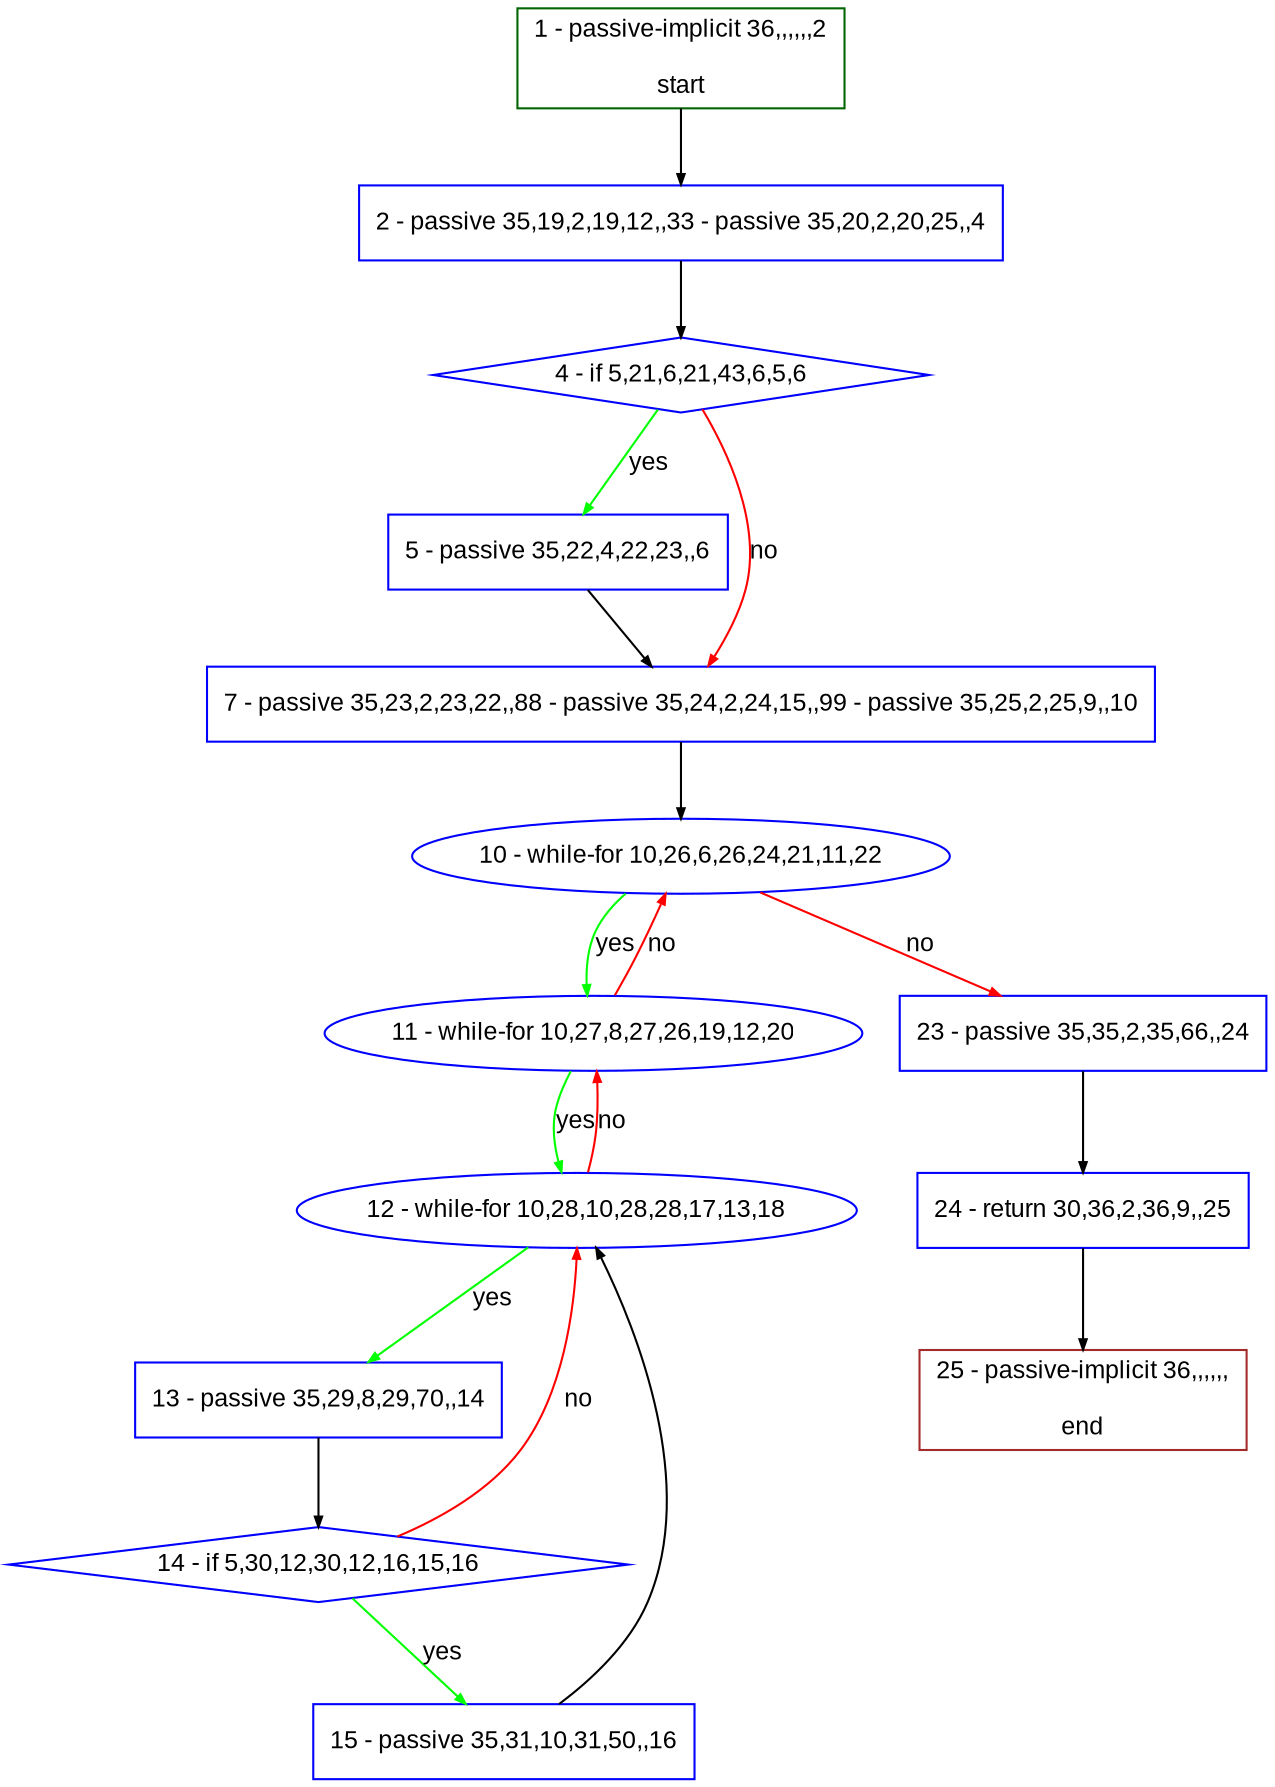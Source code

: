 digraph "" {
  graph [pack="true", label="", fontsize="12", packmode="clust", fontname="Arial", fillcolor="#FFFFCC", bgcolor="white", style="rounded,filled", compound="true"];
  node [node_initialized="no", label="", color="grey", fontsize="12", fillcolor="white", fontname="Arial", style="filled", shape="rectangle", compound="true", fixedsize="false"];
  edge [fontcolor="black", arrowhead="normal", arrowtail="none", arrowsize="0.5", ltail="", label="", color="black", fontsize="12", lhead="", fontname="Arial", dir="forward", compound="true"];
  __N1 [label="2 - passive 35,19,2,19,12,,33 - passive 35,20,2,20,25,,4", color="#0000ff", fillcolor="#ffffff", style="filled", shape="box"];
  __N2 [label="1 - passive-implicit 36,,,,,,2\n\nstart", color="#006400", fillcolor="#ffffff", style="filled", shape="box"];
  __N3 [label="4 - if 5,21,6,21,43,6,5,6", color="#0000ff", fillcolor="#ffffff", style="filled", shape="diamond"];
  __N4 [label="5 - passive 35,22,4,22,23,,6", color="#0000ff", fillcolor="#ffffff", style="filled", shape="box"];
  __N5 [label="7 - passive 35,23,2,23,22,,88 - passive 35,24,2,24,15,,99 - passive 35,25,2,25,9,,10", color="#0000ff", fillcolor="#ffffff", style="filled", shape="box"];
  __N6 [label="10 - while-for 10,26,6,26,24,21,11,22", color="#0000ff", fillcolor="#ffffff", style="filled", shape="oval"];
  __N7 [label="11 - while-for 10,27,8,27,26,19,12,20", color="#0000ff", fillcolor="#ffffff", style="filled", shape="oval"];
  __N8 [label="23 - passive 35,35,2,35,66,,24", color="#0000ff", fillcolor="#ffffff", style="filled", shape="box"];
  __N9 [label="12 - while-for 10,28,10,28,28,17,13,18", color="#0000ff", fillcolor="#ffffff", style="filled", shape="oval"];
  __N10 [label="13 - passive 35,29,8,29,70,,14", color="#0000ff", fillcolor="#ffffff", style="filled", shape="box"];
  __N11 [label="14 - if 5,30,12,30,12,16,15,16", color="#0000ff", fillcolor="#ffffff", style="filled", shape="diamond"];
  __N12 [label="15 - passive 35,31,10,31,50,,16", color="#0000ff", fillcolor="#ffffff", style="filled", shape="box"];
  __N13 [label="24 - return 30,36,2,36,9,,25", color="#0000ff", fillcolor="#ffffff", style="filled", shape="box"];
  __N14 [label="25 - passive-implicit 36,,,,,,\n\nend", color="#a52a2a", fillcolor="#ffffff", style="filled", shape="box"];
  __N2 -> __N1 [arrowhead="normal", arrowtail="none", color="#000000", label="", dir="forward"];
  __N1 -> __N3 [arrowhead="normal", arrowtail="none", color="#000000", label="", dir="forward"];
  __N3 -> __N4 [arrowhead="normal", arrowtail="none", color="#00ff00", label="yes", dir="forward"];
  __N3 -> __N5 [arrowhead="normal", arrowtail="none", color="#ff0000", label="no", dir="forward"];
  __N4 -> __N5 [arrowhead="normal", arrowtail="none", color="#000000", label="", dir="forward"];
  __N5 -> __N6 [arrowhead="normal", arrowtail="none", color="#000000", label="", dir="forward"];
  __N6 -> __N7 [arrowhead="normal", arrowtail="none", color="#00ff00", label="yes", dir="forward"];
  __N7 -> __N6 [arrowhead="normal", arrowtail="none", color="#ff0000", label="no", dir="forward"];
  __N6 -> __N8 [arrowhead="normal", arrowtail="none", color="#ff0000", label="no", dir="forward"];
  __N7 -> __N9 [arrowhead="normal", arrowtail="none", color="#00ff00", label="yes", dir="forward"];
  __N9 -> __N7 [arrowhead="normal", arrowtail="none", color="#ff0000", label="no", dir="forward"];
  __N9 -> __N10 [arrowhead="normal", arrowtail="none", color="#00ff00", label="yes", dir="forward"];
  __N10 -> __N11 [arrowhead="normal", arrowtail="none", color="#000000", label="", dir="forward"];
  __N11 -> __N9 [arrowhead="normal", arrowtail="none", color="#ff0000", label="no", dir="forward"];
  __N11 -> __N12 [arrowhead="normal", arrowtail="none", color="#00ff00", label="yes", dir="forward"];
  __N12 -> __N9 [arrowhead="normal", arrowtail="none", color="#000000", label="", dir="forward"];
  __N8 -> __N13 [arrowhead="normal", arrowtail="none", color="#000000", label="", dir="forward"];
  __N13 -> __N14 [arrowhead="normal", arrowtail="none", color="#000000", label="", dir="forward"];
}
